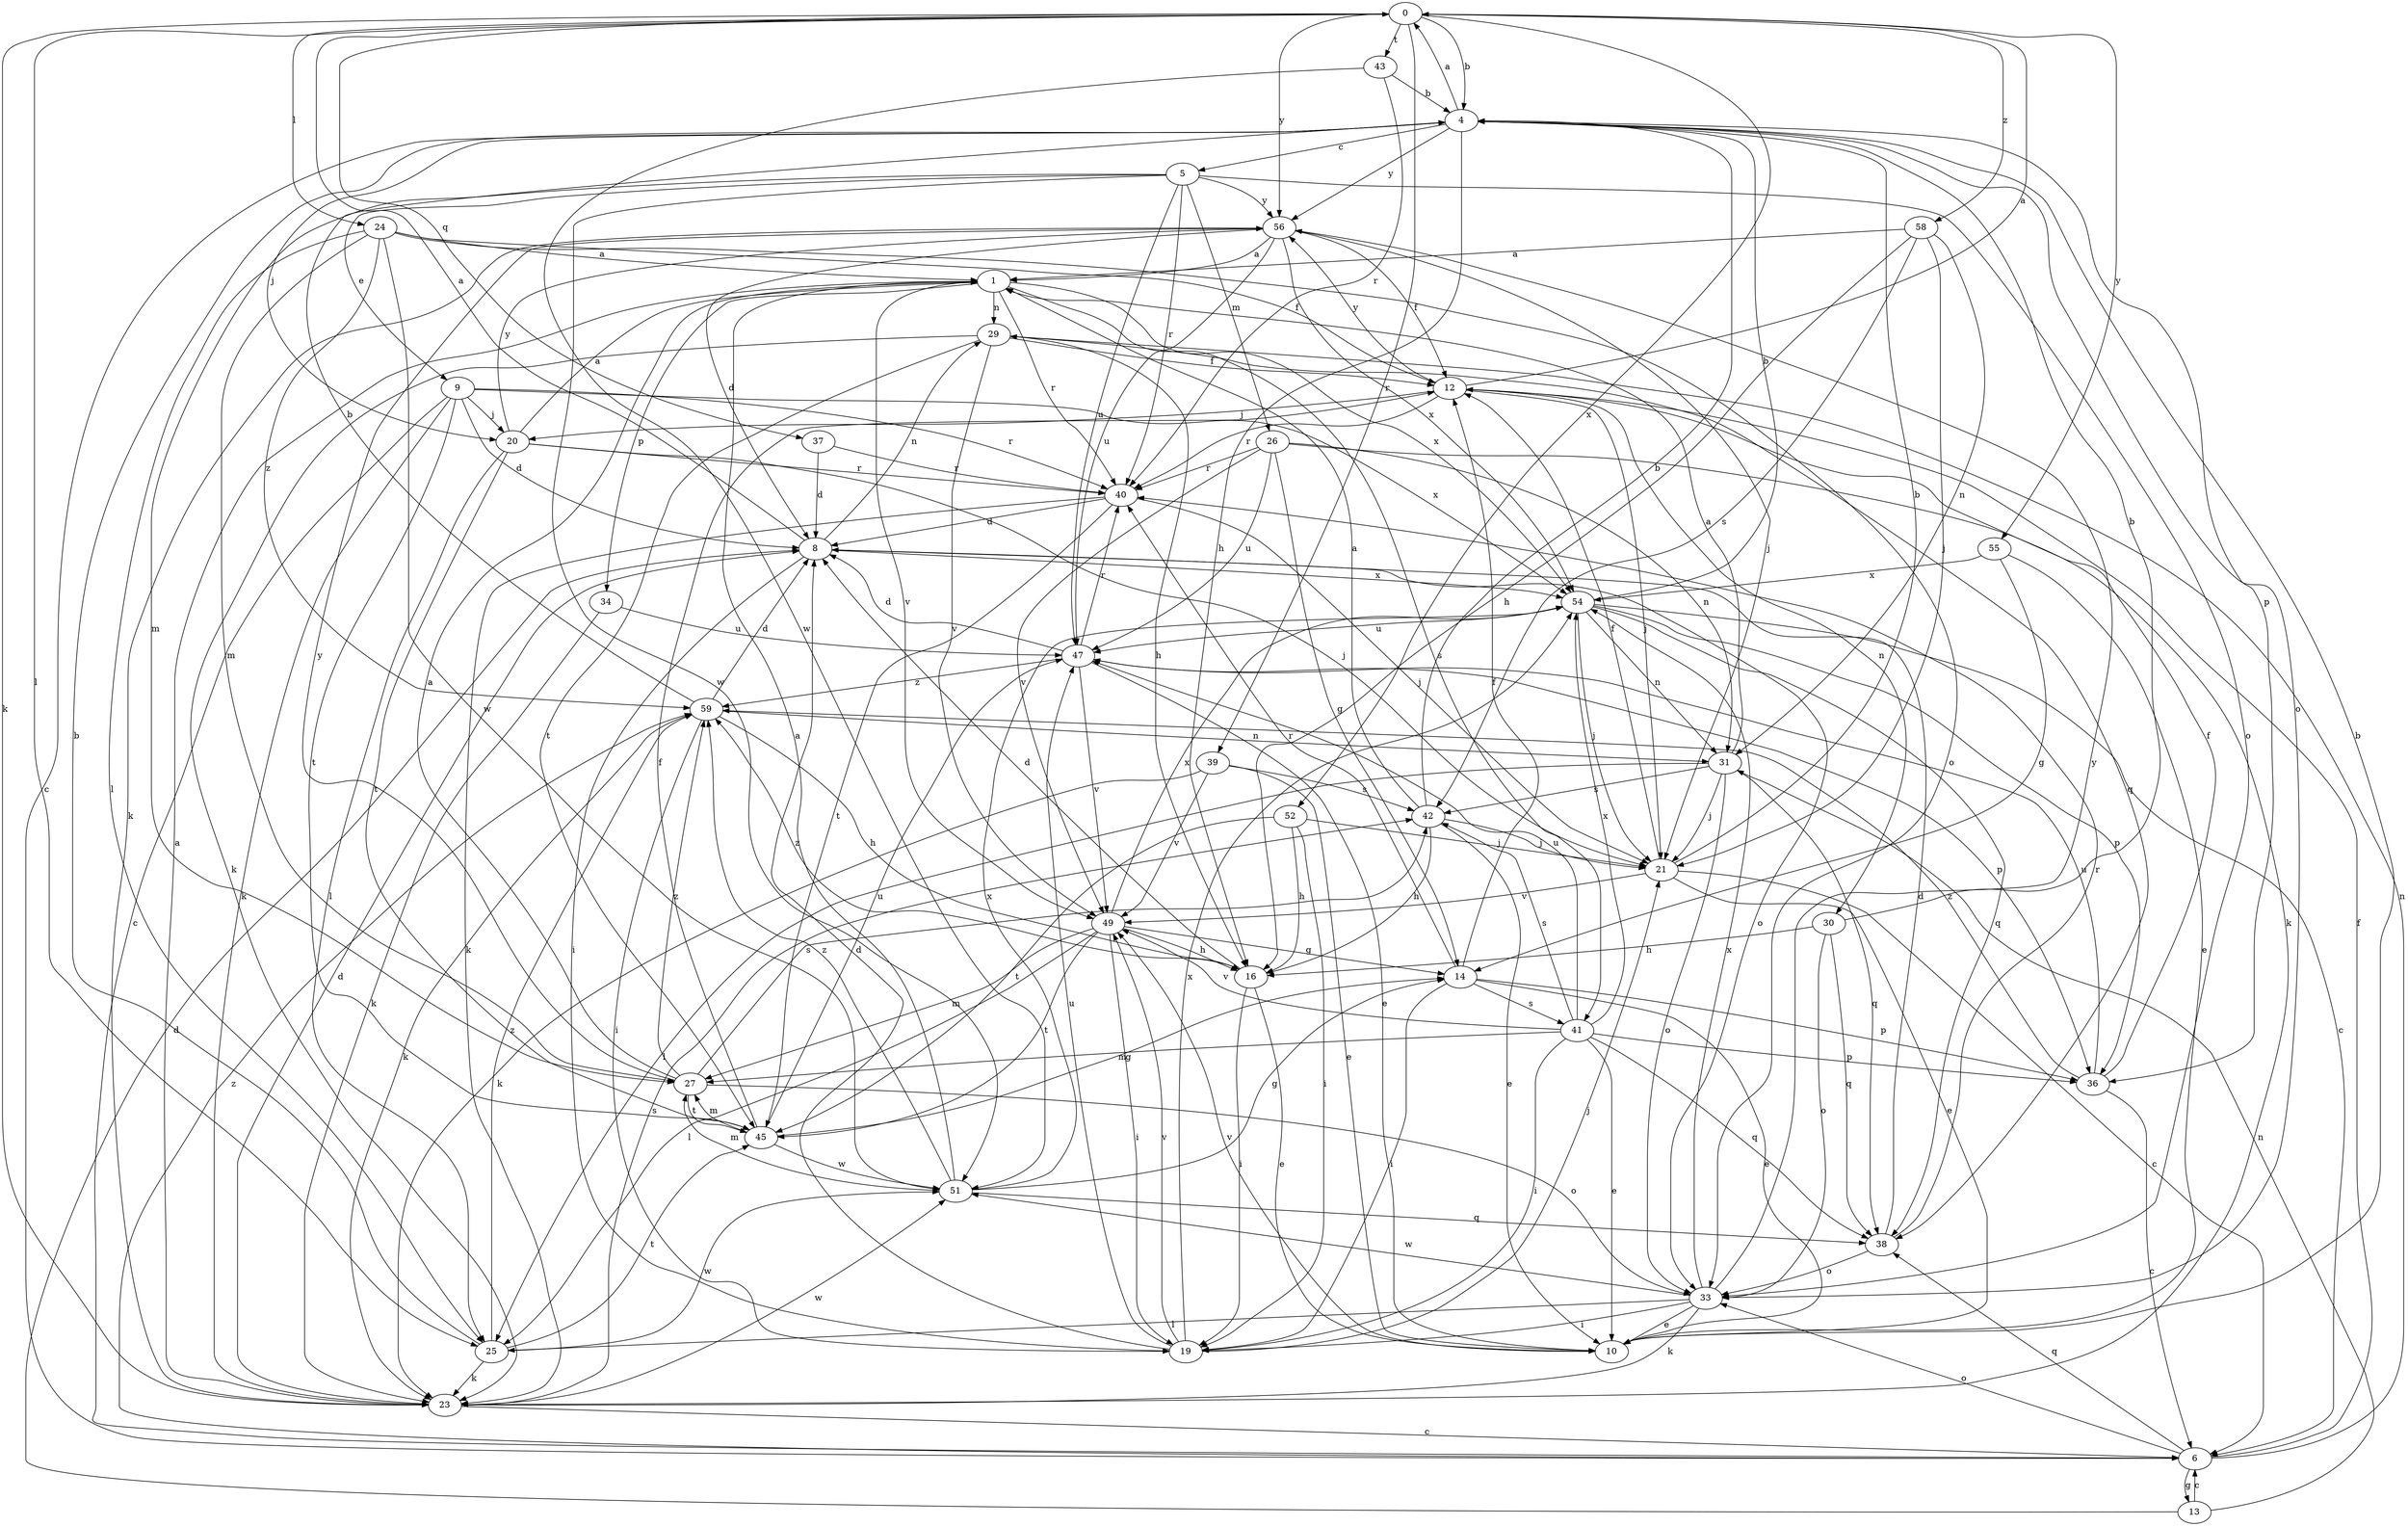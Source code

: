 strict digraph  {
0;
1;
4;
5;
6;
8;
9;
10;
12;
13;
14;
16;
19;
20;
21;
23;
24;
25;
26;
27;
29;
30;
31;
33;
34;
36;
37;
38;
39;
40;
41;
42;
43;
45;
47;
49;
51;
52;
54;
55;
56;
58;
59;
0 -> 4  [label=b];
0 -> 23  [label=k];
0 -> 24  [label=l];
0 -> 25  [label=l];
0 -> 37  [label=q];
0 -> 39  [label=r];
0 -> 43  [label=t];
0 -> 52  [label=x];
0 -> 55  [label=y];
0 -> 56  [label=y];
0 -> 58  [label=z];
1 -> 29  [label=n];
1 -> 34  [label=p];
1 -> 40  [label=r];
1 -> 41  [label=s];
1 -> 49  [label=v];
1 -> 54  [label=x];
4 -> 0  [label=a];
4 -> 5  [label=c];
4 -> 6  [label=c];
4 -> 16  [label=h];
4 -> 20  [label=j];
4 -> 33  [label=o];
4 -> 36  [label=p];
4 -> 56  [label=y];
5 -> 9  [label=e];
5 -> 26  [label=m];
5 -> 27  [label=m];
5 -> 33  [label=o];
5 -> 40  [label=r];
5 -> 47  [label=u];
5 -> 51  [label=w];
5 -> 56  [label=y];
6 -> 12  [label=f];
6 -> 13  [label=g];
6 -> 29  [label=n];
6 -> 33  [label=o];
6 -> 38  [label=q];
6 -> 59  [label=z];
8 -> 0  [label=a];
8 -> 19  [label=i];
8 -> 29  [label=n];
8 -> 33  [label=o];
8 -> 54  [label=x];
9 -> 6  [label=c];
9 -> 8  [label=d];
9 -> 20  [label=j];
9 -> 23  [label=k];
9 -> 40  [label=r];
9 -> 45  [label=t];
9 -> 54  [label=x];
10 -> 4  [label=b];
10 -> 49  [label=v];
12 -> 0  [label=a];
12 -> 20  [label=j];
12 -> 21  [label=j];
12 -> 30  [label=n];
12 -> 40  [label=r];
12 -> 56  [label=y];
13 -> 6  [label=c];
13 -> 8  [label=d];
13 -> 31  [label=n];
14 -> 10  [label=e];
14 -> 12  [label=f];
14 -> 19  [label=i];
14 -> 36  [label=p];
14 -> 40  [label=r];
14 -> 41  [label=s];
16 -> 8  [label=d];
16 -> 10  [label=e];
16 -> 19  [label=i];
16 -> 59  [label=z];
19 -> 8  [label=d];
19 -> 21  [label=j];
19 -> 47  [label=u];
19 -> 49  [label=v];
19 -> 54  [label=x];
20 -> 1  [label=a];
20 -> 21  [label=j];
20 -> 25  [label=l];
20 -> 40  [label=r];
20 -> 45  [label=t];
20 -> 56  [label=y];
21 -> 4  [label=b];
21 -> 6  [label=c];
21 -> 10  [label=e];
21 -> 12  [label=f];
21 -> 49  [label=v];
23 -> 1  [label=a];
23 -> 6  [label=c];
23 -> 8  [label=d];
23 -> 42  [label=s];
23 -> 51  [label=w];
24 -> 1  [label=a];
24 -> 12  [label=f];
24 -> 25  [label=l];
24 -> 27  [label=m];
24 -> 33  [label=o];
24 -> 51  [label=w];
24 -> 59  [label=z];
25 -> 4  [label=b];
25 -> 23  [label=k];
25 -> 45  [label=t];
25 -> 51  [label=w];
25 -> 59  [label=z];
26 -> 14  [label=g];
26 -> 23  [label=k];
26 -> 31  [label=n];
26 -> 40  [label=r];
26 -> 47  [label=u];
26 -> 49  [label=v];
27 -> 1  [label=a];
27 -> 33  [label=o];
27 -> 42  [label=s];
27 -> 45  [label=t];
27 -> 56  [label=y];
27 -> 59  [label=z];
29 -> 12  [label=f];
29 -> 16  [label=h];
29 -> 23  [label=k];
29 -> 38  [label=q];
29 -> 45  [label=t];
29 -> 49  [label=v];
30 -> 4  [label=b];
30 -> 16  [label=h];
30 -> 33  [label=o];
30 -> 38  [label=q];
31 -> 1  [label=a];
31 -> 21  [label=j];
31 -> 25  [label=l];
31 -> 33  [label=o];
31 -> 38  [label=q];
31 -> 42  [label=s];
33 -> 10  [label=e];
33 -> 19  [label=i];
33 -> 23  [label=k];
33 -> 25  [label=l];
33 -> 51  [label=w];
33 -> 54  [label=x];
33 -> 56  [label=y];
34 -> 23  [label=k];
34 -> 47  [label=u];
36 -> 6  [label=c];
36 -> 12  [label=f];
36 -> 47  [label=u];
36 -> 59  [label=z];
37 -> 8  [label=d];
37 -> 40  [label=r];
38 -> 8  [label=d];
38 -> 33  [label=o];
38 -> 40  [label=r];
39 -> 10  [label=e];
39 -> 23  [label=k];
39 -> 42  [label=s];
39 -> 49  [label=v];
40 -> 8  [label=d];
40 -> 21  [label=j];
40 -> 23  [label=k];
40 -> 45  [label=t];
41 -> 10  [label=e];
41 -> 19  [label=i];
41 -> 27  [label=m];
41 -> 36  [label=p];
41 -> 38  [label=q];
41 -> 42  [label=s];
41 -> 47  [label=u];
41 -> 49  [label=v];
41 -> 54  [label=x];
42 -> 1  [label=a];
42 -> 4  [label=b];
42 -> 10  [label=e];
42 -> 16  [label=h];
42 -> 21  [label=j];
43 -> 4  [label=b];
43 -> 40  [label=r];
43 -> 51  [label=w];
45 -> 12  [label=f];
45 -> 14  [label=g];
45 -> 27  [label=m];
45 -> 47  [label=u];
45 -> 51  [label=w];
47 -> 8  [label=d];
47 -> 10  [label=e];
47 -> 36  [label=p];
47 -> 40  [label=r];
47 -> 49  [label=v];
47 -> 59  [label=z];
49 -> 14  [label=g];
49 -> 16  [label=h];
49 -> 19  [label=i];
49 -> 25  [label=l];
49 -> 27  [label=m];
49 -> 45  [label=t];
49 -> 54  [label=x];
51 -> 1  [label=a];
51 -> 14  [label=g];
51 -> 27  [label=m];
51 -> 38  [label=q];
51 -> 54  [label=x];
51 -> 59  [label=z];
52 -> 16  [label=h];
52 -> 19  [label=i];
52 -> 21  [label=j];
52 -> 45  [label=t];
54 -> 4  [label=b];
54 -> 6  [label=c];
54 -> 21  [label=j];
54 -> 31  [label=n];
54 -> 36  [label=p];
54 -> 38  [label=q];
54 -> 47  [label=u];
55 -> 10  [label=e];
55 -> 14  [label=g];
55 -> 54  [label=x];
56 -> 1  [label=a];
56 -> 8  [label=d];
56 -> 12  [label=f];
56 -> 21  [label=j];
56 -> 23  [label=k];
56 -> 47  [label=u];
56 -> 54  [label=x];
58 -> 1  [label=a];
58 -> 16  [label=h];
58 -> 21  [label=j];
58 -> 31  [label=n];
58 -> 42  [label=s];
59 -> 4  [label=b];
59 -> 8  [label=d];
59 -> 16  [label=h];
59 -> 19  [label=i];
59 -> 23  [label=k];
59 -> 31  [label=n];
}
